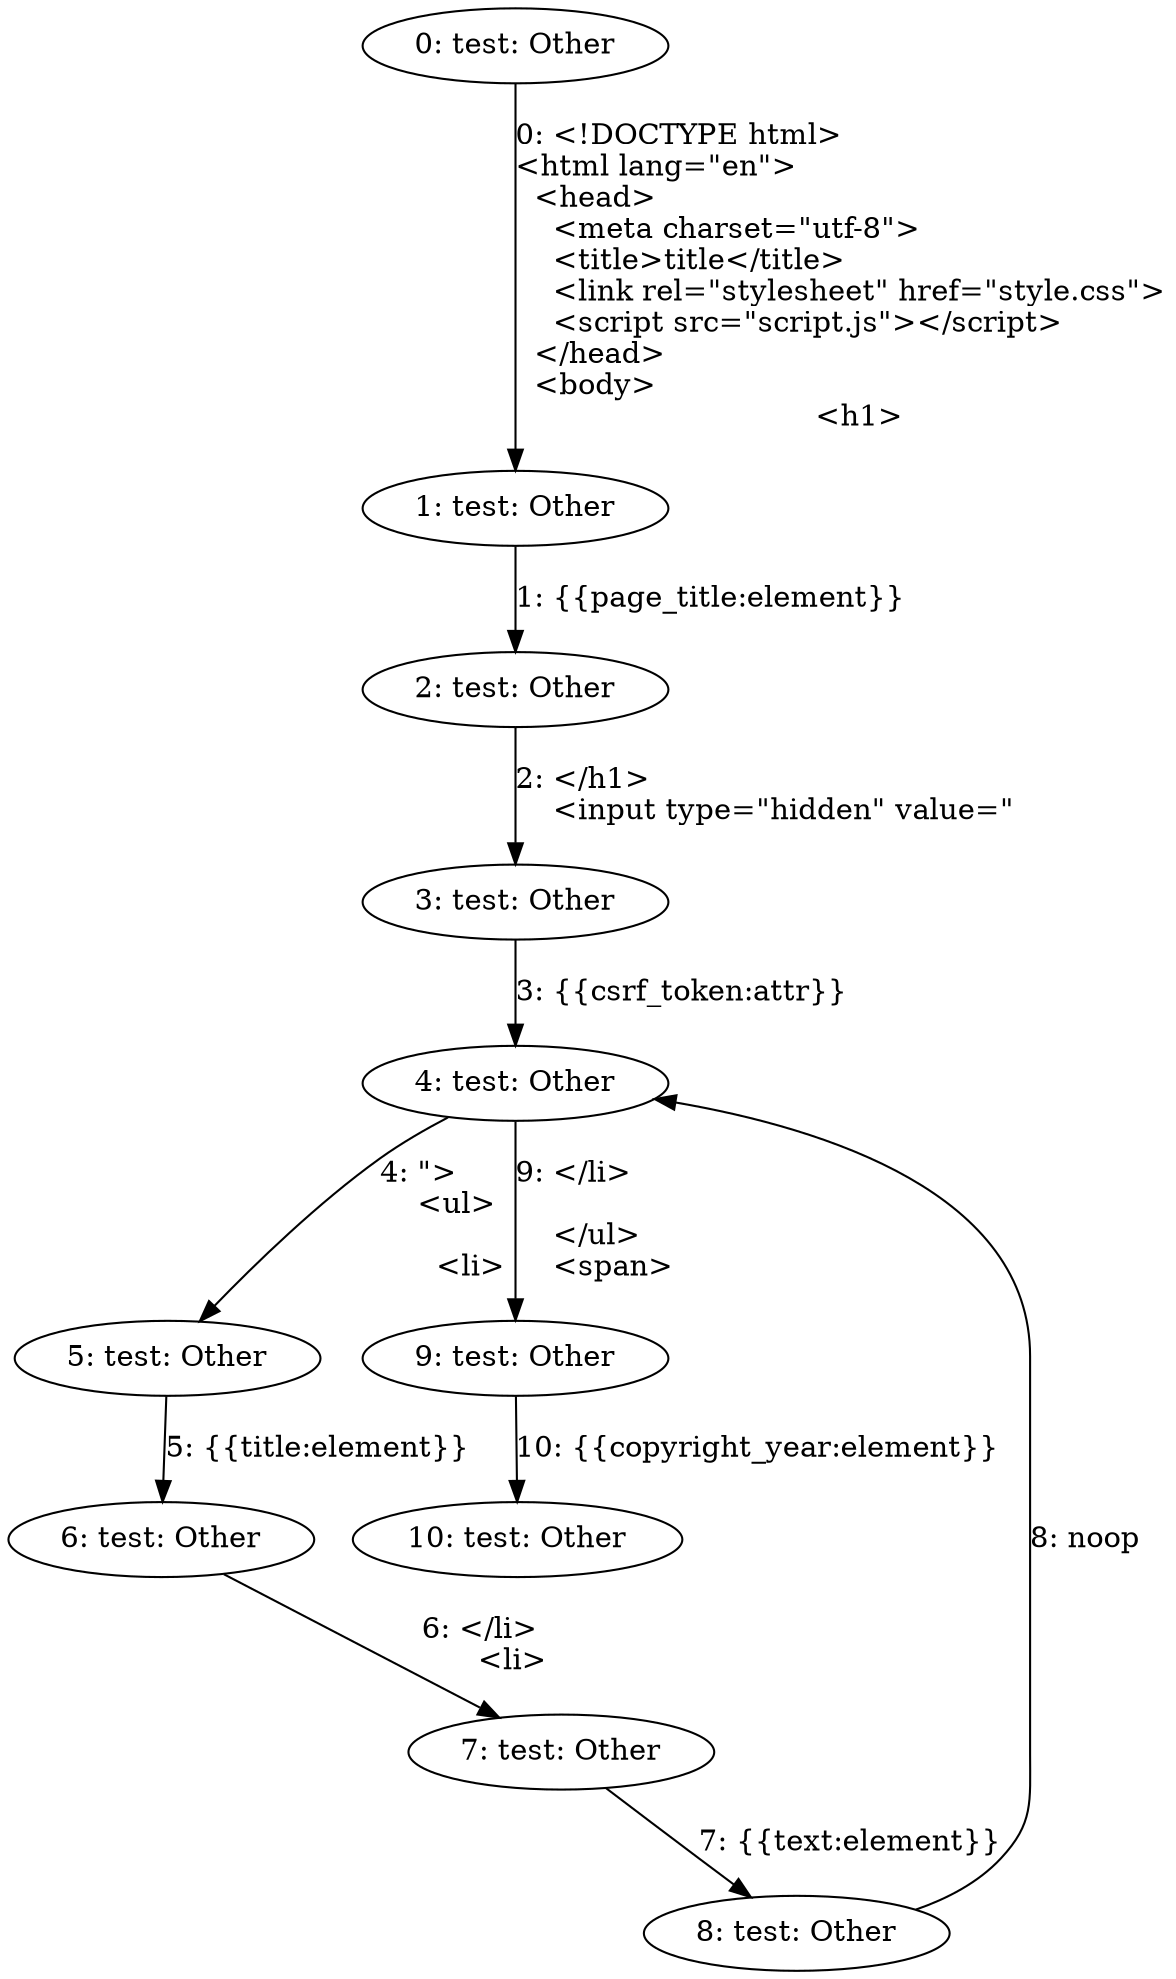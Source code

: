 digraph {
    0 [ label = "0: test: Other" ]
    1 [ label = "1: test: Other" ]
    2 [ label = "2: test: Other" ]
    3 [ label = "3: test: Other" ]
    4 [ label = "4: test: Other" ]
    5 [ label = "5: test: Other" ]
    6 [ label = "6: test: Other" ]
    7 [ label = "7: test: Other" ]
    8 [ label = "8: test: Other" ]
    9 [ label = "9: test: Other" ]
    10 [ label = "10: test: Other" ]
    0 -> 1 [ label = "0: <!DOCTYPE html>\l<html lang=\"en\">\l  <head>\l    <meta charset=\"utf-8\">\l    <title>title</title>\l    <link rel=\"stylesheet\" href=\"style.css\">\l    <script src=\"script.js\"></script>\l  </head>\l  <body>\l    <h1>" ]
    1 -> 2 [ label = "1: {{page_title:element}}" ]
    2 -> 3 [ label = "2: </h1>\l    <input type=\"hidden\" value=\"" ]
    3 -> 4 [ label = "3: {{csrf_token:attr}}" ]
    4 -> 5 [ label = "4: \">\l    <ul>\l    \l      <li>" ]
    5 -> 6 [ label = "5: {{title:element}}" ]
    6 -> 7 [ label = "6: </li>\l      <li>" ]
    7 -> 8 [ label = "7: {{text:element}}" ]
    8 -> 4 [ label = "8: noop" ]
    4 -> 9 [ label = "9: </li>\l    \l    </ul>\l    <span>" ]
    9 -> 10 [ label = "10: {{copyright_year:element}}" ]
}
